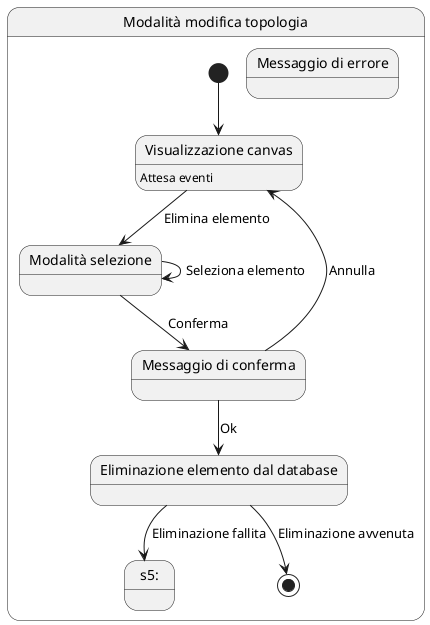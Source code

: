 @startuml
skinparam shadowing false
skinparam monochrome true

state "Modalità modifica topologia" as sm {
state "Visualizzazione canvas" as s1 : Attesa eventi
state "Modalità selezione" as s2
state "Messaggio di conferma" as s3
state "Eliminazione elemento dal database" as  s4
state "Messaggio di errore" as s5
[*] --> s1
s1 --> s2 : Elimina elemento
s2 --> s2 : Seleziona elemento
s2 --> s3 : Conferma
s3 --> s4 : Ok
s3 --> s1 : Annulla
s4 --> s5: : Eliminazione fallita 
s4 --> [*] : Eliminazione avvenuta
}
@enduml
